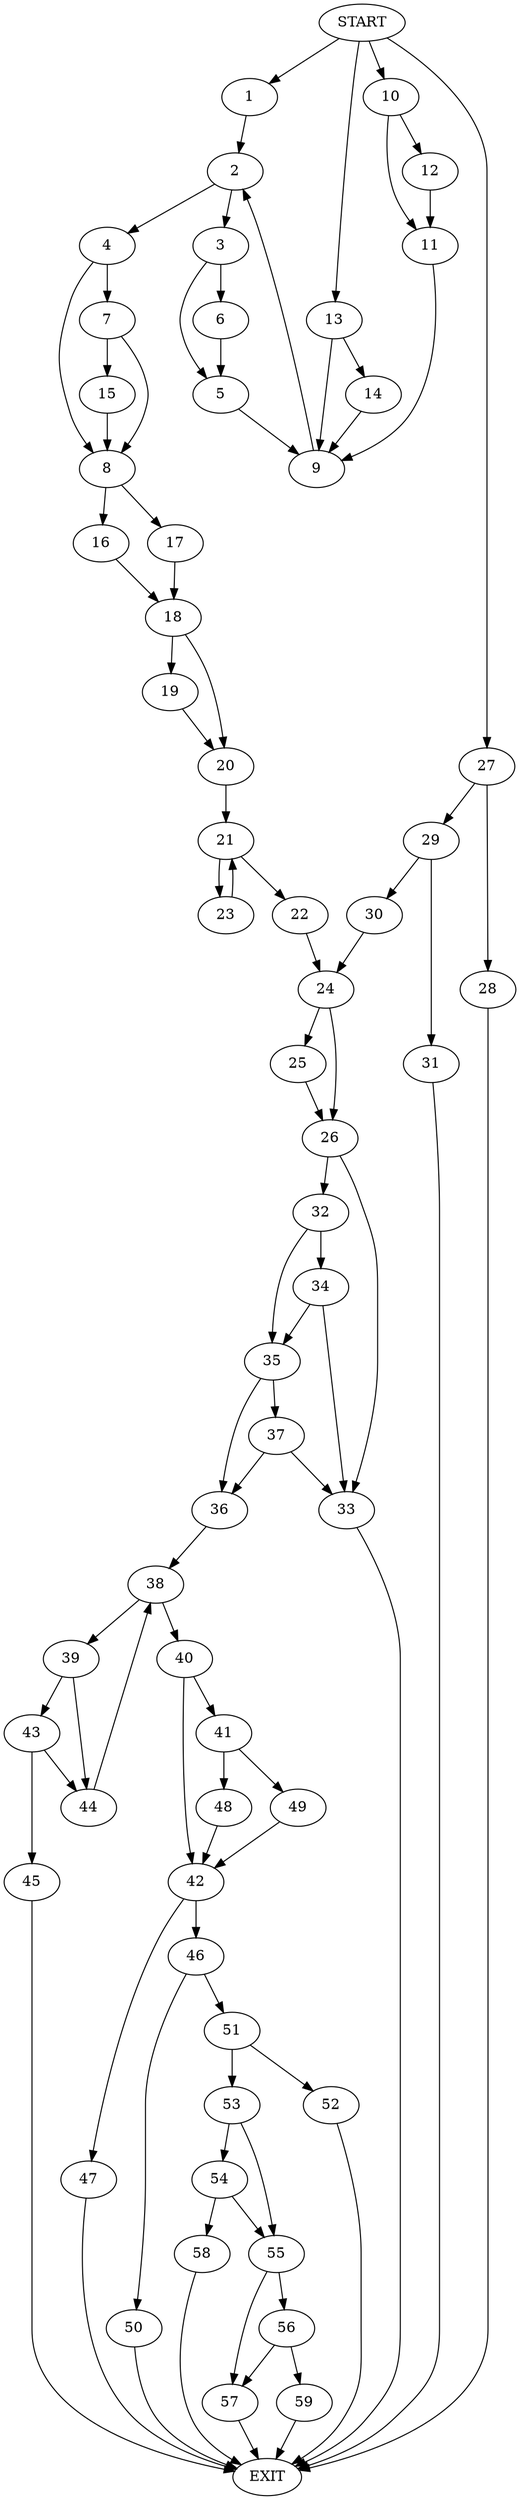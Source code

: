 digraph {
0 [label="START"]
60 [label="EXIT"]
0 -> 1
1 -> 2
2 -> 3
2 -> 4
3 -> 5
3 -> 6
4 -> 7
4 -> 8
6 -> 5
5 -> 9
9 -> 2
0 -> 10
10 -> 11
10 -> 12
11 -> 9
12 -> 11
0 -> 13
13 -> 14
13 -> 9
14 -> 9
7 -> 15
7 -> 8
8 -> 16
8 -> 17
15 -> 8
17 -> 18
16 -> 18
18 -> 19
18 -> 20
19 -> 20
20 -> 21
21 -> 22
21 -> 23
23 -> 21
22 -> 24
24 -> 25
24 -> 26
0 -> 27
27 -> 28
27 -> 29
28 -> 60
29 -> 30
29 -> 31
30 -> 24
31 -> 60
25 -> 26
26 -> 32
26 -> 33
33 -> 60
32 -> 34
32 -> 35
34 -> 33
34 -> 35
35 -> 36
35 -> 37
37 -> 36
37 -> 33
36 -> 38
38 -> 39
38 -> 40
40 -> 41
40 -> 42
39 -> 43
39 -> 44
43 -> 44
43 -> 45
44 -> 38
45 -> 60
42 -> 46
42 -> 47
41 -> 48
41 -> 49
48 -> 42
49 -> 42
47 -> 60
46 -> 50
46 -> 51
51 -> 52
51 -> 53
50 -> 60
52 -> 60
53 -> 54
53 -> 55
55 -> 56
55 -> 57
54 -> 58
54 -> 55
58 -> 60
57 -> 60
56 -> 57
56 -> 59
59 -> 60
}
